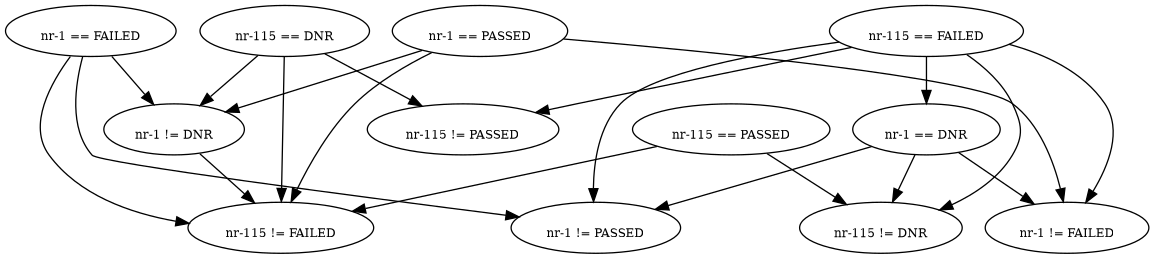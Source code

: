 digraph testgraph { fontsize="9" 
size="7.7,10.3"; ratio=compress
node [fontsize="9"] 
edge [fontsize="9"]
N12 [label="\nnr-1 != DNR"]
N11 [label="\nnr-1 == DNR"]
N10 [label="\nnr-1 != FAILED"]
N9 [label="\nnr-1 == FAILED"]
N8 [label="\nnr-1 != PASSED"]
N7 [label="\nnr-1 == PASSED"]
N6 [label="\nnr-115 != DNR"]
N5 [label="\nnr-115 == DNR"]
N4 [label="\nnr-115 != FAILED"]
N3 [label="\nnr-115 == FAILED"]
N2 [label="\nnr-115 != PASSED"]
N1 [label="\nnr-115 == PASSED"]
N12 -> N4 
N11 -> N10 
N11 -> N8 
N11 -> N6 
N9 -> N12 
N9 -> N8 
N9 -> N4 
N7 -> N12 
N7 -> N10 
N7 -> N4 
N5 -> N12 
N5 -> N4 
N5 -> N2 
N3 -> N11 
N3 -> N10 
N3 -> N8 
N3 -> N6 
N3 -> N2 
N1 -> N6 
N1 -> N4 
}